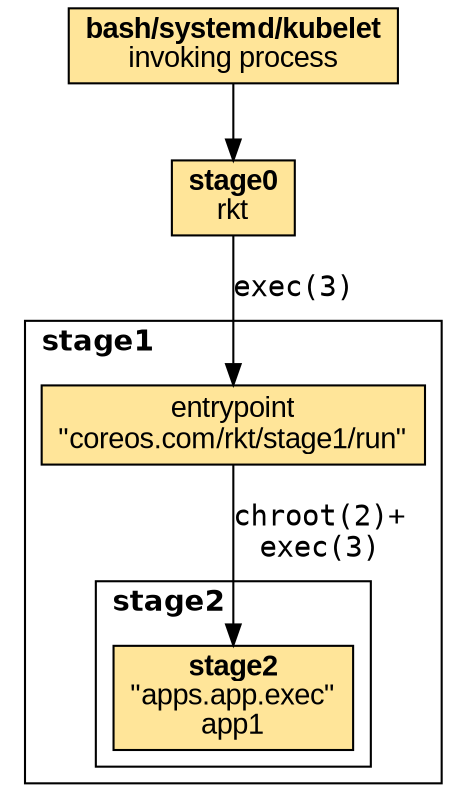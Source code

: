 digraph G {
    graph [fontname = "helvetica"];
    node [fontname = "Arial", fillcolor="#FFE599", style="filled"];
    edge [fontname = "monospace"];
  
    {
        invokingProcess [shape="node", label=<<B>bash/systemd/kubelet</B><BR/>invoking process>]
        stage0 [shape="node", label=<<B>stage0</B><BR/>rkt>]
        entrypoint [shape="node", label=<entrypoint<BR/>"coreos.com/rkt/stage1/run">]
        app1 [shape="node", label=<<B>stage2</B><BR/>"apps.app.exec"<BR/>app1>]
    }

    invokingProcess -> stage0
    stage0 -> entrypoint [label="exec(3)"]

    subgraph cluster_1 {
        label=<<B>stage1</B>>
        labeljust="left"
        entrypoint

        subgraph cluster_2 {
            label=<<B>stage2</B>>
            labeljust="left"
            app1
        }
    }

    entrypoint -> app1 [label="chroot(2)+\nexec(3)"]
}
